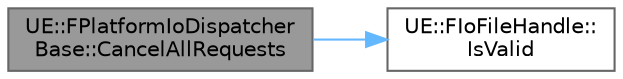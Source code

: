 digraph "UE::FPlatformIoDispatcherBase::CancelAllRequests"
{
 // INTERACTIVE_SVG=YES
 // LATEX_PDF_SIZE
  bgcolor="transparent";
  edge [fontname=Helvetica,fontsize=10,labelfontname=Helvetica,labelfontsize=10];
  node [fontname=Helvetica,fontsize=10,shape=box,height=0.2,width=0.4];
  rankdir="LR";
  Node1 [id="Node000001",label="UE::FPlatformIoDispatcher\lBase::CancelAllRequests",height=0.2,width=0.4,color="gray40", fillcolor="grey60", style="filled", fontcolor="black",tooltip="Cancel all inflight I/O request for the specified file."];
  Node1 -> Node2 [id="edge1_Node000001_Node000002",color="steelblue1",style="solid",tooltip=" "];
  Node2 [id="Node000002",label="UE::FIoFileHandle::\lIsValid",height=0.2,width=0.4,color="grey40", fillcolor="white", style="filled",URL="$de/d83/structUE_1_1FIoFileHandle.html#a4368d93f88f4824c071b2902c50a3546",tooltip=" "];
}
